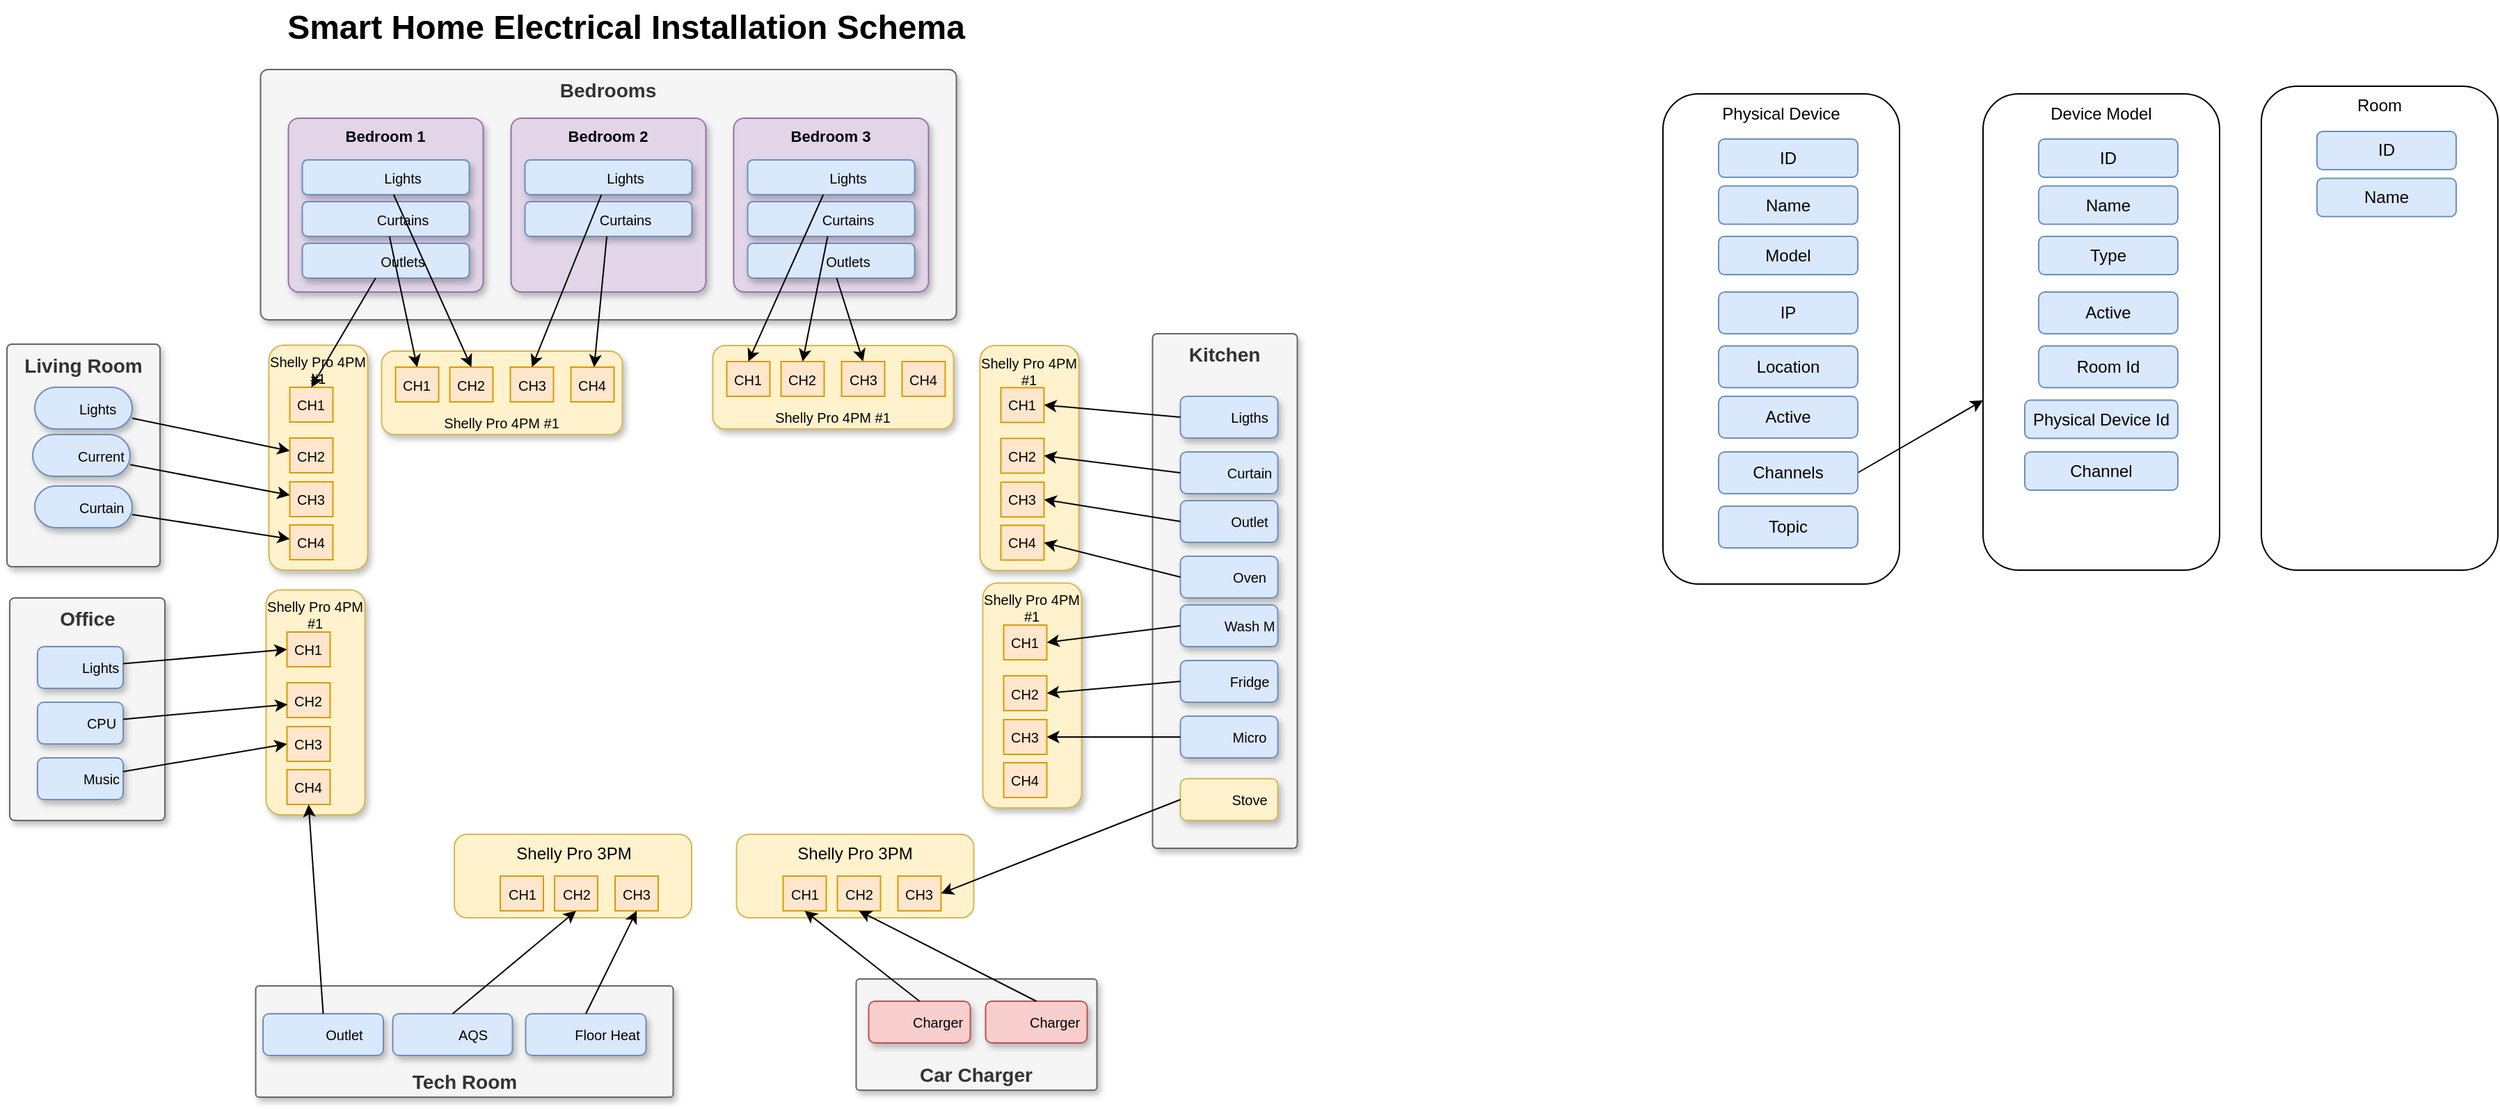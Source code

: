 <mxfile>
    <diagram id="Wm9y0jT2YUXAEHfAmu5r" name="Page-1">
        <mxGraphModel dx="1709" dy="761" grid="1" gridSize="10" guides="1" tooltips="1" connect="1" arrows="1" fold="1" page="1" pageScale="1" pageWidth="827" pageHeight="1169" math="0" shadow="0">
            <root>
                <mxCell id="0"/>
                <mxCell id="1" parent="0"/>
                <mxCell id="title" value="Smart Home Electrical Installation Schema" style="text;html=1;strokeColor=none;fillColor=none;align=center;verticalAlign=middle;whiteSpace=wrap;rounded=0;fontSize=24;fontStyle=1" parent="1" vertex="1">
                    <mxGeometry x="250" y="20" width="670" height="40" as="geometry"/>
                </mxCell>
                <mxCell id="living-room" value="Living Room" style="rounded=1;whiteSpace=wrap;html=1;fillColor=#f5f5f5;strokeColor=#666666;fontColor=#333333;verticalAlign=top;fontStyle=1;fontSize=14;arcSize=3;glass=0;shadow=1;" parent="1" vertex="1">
                    <mxGeometry x="140" y="267.5" width="110" height="160" as="geometry"/>
                </mxCell>
                <mxCell id="living-lights" value="Lights" style="rounded=1;fillColor=#dae8fc;strokeColor=#6c8ebf;fontSize=10;align=left;spacingLeft=30;shadow=1;arcSize=50;html=1;imageAlign=center;" parent="1" vertex="1">
                    <mxGeometry x="160" y="298.5" width="70" height="30" as="geometry"/>
                </mxCell>
                <mxCell id="living-lights-icon" value="" style="shape=image;html=1;verticalAlign=middle;verticalLabelPosition=middle;labelBackgroundColor=#ffffff;imageAspect=0;aspect=fixed;image=https://cdn4.iconfinder.com/data/icons/48-bubbles/48/23.Bulb-128.png;fontSize=10;align=center;" parent="1" vertex="1">
                    <mxGeometry x="471.25" y="126" width="28" height="28" as="geometry"/>
                </mxCell>
                <mxCell id="living-curtains-icon" value="" style="shape=image;html=1;verticalAlign=middle;verticalLabelPosition=middle;labelBackgroundColor=#ffffff;imageAspect=0;aspect=fixed;image=https://cdn3.iconfinder.com/data/icons/hotel-service-3/50/31-128.png;fontSize=10;" parent="1" vertex="1">
                    <mxGeometry x="471.25" y="166" width="28" height="28" as="geometry"/>
                </mxCell>
                <mxCell id="living-entertainment-icon" value="" style="shape=image;html=1;verticalAlign=middle;verticalLabelPosition=middle;labelBackgroundColor=#ffffff;imageAspect=0;aspect=fixed;image=https://cdn2.iconfinder.com/data/icons/whcompare-isometric-web-hosting-servers/50/television-128.png;fontSize=10;" parent="1" vertex="1">
                    <mxGeometry x="471.25" y="206" width="28" height="28" as="geometry"/>
                </mxCell>
                <mxCell id="kitchen" value="Kitchen" style="rounded=1;whiteSpace=wrap;html=1;fillColor=#f5f5f5;strokeColor=#666666;fontColor=#333333;verticalAlign=top;fontStyle=1;fontSize=14;arcSize=3;shadow=1;" parent="1" vertex="1">
                    <mxGeometry x="963.25" y="260" width="104" height="370" as="geometry"/>
                </mxCell>
                <mxCell id="kitchen-lights" value="Ligths" style="rounded=1;whiteSpace=wrap;html=1;fillColor=#dae8fc;strokeColor=#6c8ebf;fontSize=10;align=center;spacingLeft=30;shadow=1;" parent="1" vertex="1">
                    <mxGeometry x="983.25" y="305" width="70" height="30" as="geometry"/>
                </mxCell>
                <mxCell id="kitchen-lights-icon" value="" style="shape=image;html=1;verticalAlign=middle;verticalLabelPosition=middle;labelBackgroundColor=#ffffff;imageAspect=0;aspect=fixed;image=https://cdn4.iconfinder.com/data/icons/48-bubbles/48/23.Bulb-128.png;fontSize=10;align=center;" parent="1" vertex="1">
                    <mxGeometry x="731.25" y="126" width="28" height="28" as="geometry"/>
                </mxCell>
                <mxCell id="kitchen-curtains" value="Curtain" style="rounded=1;whiteSpace=wrap;html=1;fillColor=#dae8fc;strokeColor=#6c8ebf;fontSize=10;align=center;spacingLeft=30;shadow=1;" parent="1" vertex="1">
                    <mxGeometry x="983.25" y="345" width="70" height="30" as="geometry"/>
                </mxCell>
                <mxCell id="kitchen-curtains-icon" value="" style="shape=image;html=1;verticalAlign=middle;verticalLabelPosition=middle;labelBackgroundColor=#ffffff;imageAspect=0;aspect=fixed;image=https://cdn3.iconfinder.com/data/icons/hotel-service-3/50/31-128.png;fontSize=10;" parent="1" vertex="1">
                    <mxGeometry x="731.25" y="166" width="28" height="28" as="geometry"/>
                </mxCell>
                <mxCell id="kitchen-appliances" value="Outlet" style="rounded=1;whiteSpace=wrap;html=1;fillColor=#dae8fc;strokeColor=#6c8ebf;fontSize=10;align=center;spacingLeft=30;shadow=1;" parent="1" vertex="1">
                    <mxGeometry x="983.25" y="380" width="70" height="30" as="geometry"/>
                </mxCell>
                <mxCell id="kitchen-appliances-icon" value="" style="shape=image;html=1;verticalAlign=middle;verticalLabelPosition=middle;labelBackgroundColor=#ffffff;imageAspect=0;aspect=fixed;image=https://cdn3.iconfinder.com/data/icons/kitchen-27/64/refrigerator-appliance-kitchen-fridge-128.png;fontSize=10;" parent="1" vertex="1">
                    <mxGeometry x="731.25" y="206" width="28" height="28" as="geometry"/>
                </mxCell>
                <mxCell id="bedrooms-section" value="Bedrooms" style="rounded=1;whiteSpace=wrap;html=1;fillColor=#f5f5f5;strokeColor=#666666;fontColor=#333333;verticalAlign=top;fontStyle=1;fontSize=14;arcSize=3;shadow=1;" parent="1" vertex="1">
                    <mxGeometry x="322.25" y="70" width="500" height="180" as="geometry"/>
                </mxCell>
                <mxCell id="bedroom1" value="Bedroom 1" style="rounded=1;whiteSpace=wrap;html=1;fillColor=#e1d5e7;strokeColor=#9673a6;fontSize=11;verticalAlign=top;fontStyle=1;arcSize=6;shadow=1;" parent="1" vertex="1">
                    <mxGeometry x="342.25" y="105" width="140" height="125" as="geometry"/>
                </mxCell>
                <mxCell id="bedroom1-lights" value="Lights" style="rounded=1;whiteSpace=wrap;html=1;fillColor=#dae8fc;strokeColor=#6c8ebf;fontSize=10;align=center;spacingLeft=25;shadow=1;" parent="1" vertex="1">
                    <mxGeometry x="352.25" y="135" width="120" height="25" as="geometry"/>
                </mxCell>
                <mxCell id="bedroom1-curtains" value="Curtains" style="rounded=1;whiteSpace=wrap;html=1;fillColor=#dae8fc;strokeColor=#6c8ebf;fontSize=10;align=center;spacingLeft=25;shadow=1;" parent="1" vertex="1">
                    <mxGeometry x="352.25" y="165" width="120" height="25" as="geometry"/>
                </mxCell>
                <mxCell id="office" value="Office" style="rounded=1;whiteSpace=wrap;html=1;fillColor=#f5f5f5;strokeColor=#666666;fontColor=#333333;verticalAlign=top;fontStyle=1;fontSize=14;arcSize=3;shadow=1;" parent="1" vertex="1">
                    <mxGeometry x="142" y="450" width="111.5" height="160" as="geometry"/>
                </mxCell>
                <mxCell id="office-lights" value="Lights" style="rounded=1;whiteSpace=wrap;html=1;fillColor=#dae8fc;strokeColor=#6c8ebf;fontSize=10;align=left;spacingLeft=30;shadow=1;" parent="1" vertex="1">
                    <mxGeometry x="162" y="485" width="61.5" height="30" as="geometry"/>
                </mxCell>
                <mxCell id="office-computer" value="CPU" style="rounded=1;whiteSpace=wrap;html=1;fillColor=#dae8fc;strokeColor=#6c8ebf;fontSize=10;align=center;spacingLeft=30;shadow=1;" parent="1" vertex="1">
                    <mxGeometry x="162" y="525" width="61.5" height="30" as="geometry"/>
                </mxCell>
                <mxCell id="office-music" value="Music" style="rounded=1;whiteSpace=wrap;html=1;fillColor=#dae8fc;strokeColor=#6c8ebf;fontSize=10;align=center;spacingLeft=30;shadow=1;" parent="1" vertex="1">
                    <mxGeometry x="162" y="565" width="61.5" height="30" as="geometry"/>
                </mxCell>
                <mxCell id="techroom" value="Tech Room" style="rounded=1;whiteSpace=wrap;html=1;fillColor=#f5f5f5;strokeColor=#666666;fontColor=#333333;verticalAlign=bottom;fontStyle=1;fontSize=14;arcSize=3;shadow=1;" parent="1" vertex="1">
                    <mxGeometry x="318.75" y="729" width="300" height="80" as="geometry"/>
                </mxCell>
                <mxCell id="tech-heatpump-air" value="AQS" style="rounded=1;whiteSpace=wrap;html=1;fillColor=#dae8fc;strokeColor=#6c8ebf;fontSize=10;align=center;spacingLeft=30;shadow=1;" parent="1" vertex="1">
                    <mxGeometry x="417.25" y="749" width="86" height="30" as="geometry"/>
                </mxCell>
                <mxCell id="tech-heatpump-floor" value="Floor Heat" style="rounded=1;whiteSpace=wrap;html=1;fillColor=#dae8fc;strokeColor=#6c8ebf;fontSize=10;align=center;spacingLeft=30;shadow=1;" parent="1" vertex="1">
                    <mxGeometry x="512.75" y="749" width="86.5" height="30" as="geometry"/>
                </mxCell>
                <mxCell id="184" value="Current" style="rounded=1;fillColor=#dae8fc;strokeColor=#6c8ebf;fontSize=10;align=left;spacingLeft=30;shadow=1;arcSize=50;html=1;imageAlign=center;" vertex="1" parent="1">
                    <mxGeometry x="158.5" y="332.5" width="70" height="30" as="geometry"/>
                </mxCell>
                <mxCell id="185" value="Curtain" style="rounded=1;fillColor=#dae8fc;strokeColor=#6c8ebf;fontSize=10;align=left;spacingLeft=30;shadow=1;arcSize=50;html=1;imageAlign=center;" vertex="1" parent="1">
                    <mxGeometry x="160" y="369.5" width="70" height="30" as="geometry"/>
                </mxCell>
                <mxCell id="191" value="" style="edgeStyle=none;html=1;" edge="1" parent="1" source="188">
                    <mxGeometry relative="1" as="geometry">
                        <mxPoint x="403.5" y="546" as="targetPoint"/>
                    </mxGeometry>
                </mxCell>
                <mxCell id="192" value="Outlets" style="rounded=1;whiteSpace=wrap;html=1;fillColor=#dae8fc;strokeColor=#6c8ebf;fontSize=10;align=center;spacingLeft=25;shadow=1;" vertex="1" parent="1">
                    <mxGeometry x="352.25" y="195" width="120" height="25" as="geometry"/>
                </mxCell>
                <mxCell id="194" value="Bedroom 2" style="rounded=1;whiteSpace=wrap;html=1;fillColor=#e1d5e7;strokeColor=#9673a6;fontSize=11;verticalAlign=top;fontStyle=1;arcSize=6;shadow=1;" vertex="1" parent="1">
                    <mxGeometry x="502.25" y="105" width="140" height="125" as="geometry"/>
                </mxCell>
                <mxCell id="195" value="Lights" style="rounded=1;whiteSpace=wrap;html=1;fillColor=#dae8fc;strokeColor=#6c8ebf;fontSize=10;align=center;spacingLeft=25;shadow=1;" vertex="1" parent="1">
                    <mxGeometry x="512.25" y="135" width="120" height="25" as="geometry"/>
                </mxCell>
                <mxCell id="196" value="Curtains" style="rounded=1;whiteSpace=wrap;html=1;fillColor=#dae8fc;strokeColor=#6c8ebf;fontSize=10;align=center;spacingLeft=25;shadow=1;" vertex="1" parent="1">
                    <mxGeometry x="512.25" y="165" width="120" height="25" as="geometry"/>
                </mxCell>
                <mxCell id="198" value="Bedroom 3" style="rounded=1;whiteSpace=wrap;html=1;fillColor=#e1d5e7;strokeColor=#9673a6;fontSize=11;verticalAlign=top;fontStyle=1;arcSize=6;shadow=1;" vertex="1" parent="1">
                    <mxGeometry x="662.25" y="105" width="140" height="125" as="geometry"/>
                </mxCell>
                <mxCell id="199" value="Lights" style="rounded=1;whiteSpace=wrap;html=1;fillColor=#dae8fc;strokeColor=#6c8ebf;fontSize=10;align=center;spacingLeft=25;shadow=1;" vertex="1" parent="1">
                    <mxGeometry x="672.25" y="135" width="120" height="25" as="geometry"/>
                </mxCell>
                <mxCell id="200" value="Curtains" style="rounded=1;whiteSpace=wrap;html=1;fillColor=#dae8fc;strokeColor=#6c8ebf;fontSize=10;align=center;spacingLeft=25;shadow=1;" vertex="1" parent="1">
                    <mxGeometry x="672.25" y="165" width="120" height="25" as="geometry"/>
                </mxCell>
                <mxCell id="201" value="Outlets" style="rounded=1;whiteSpace=wrap;html=1;fillColor=#dae8fc;strokeColor=#6c8ebf;fontSize=10;align=center;spacingLeft=25;shadow=1;" vertex="1" parent="1">
                    <mxGeometry x="672.25" y="195" width="120" height="25" as="geometry"/>
                </mxCell>
                <mxCell id="202" value="Outlet" style="rounded=1;whiteSpace=wrap;html=1;fillColor=#dae8fc;strokeColor=#6c8ebf;fontSize=10;align=center;spacingLeft=30;shadow=1;" vertex="1" parent="1">
                    <mxGeometry x="324" y="749" width="86.5" height="30" as="geometry"/>
                </mxCell>
                <mxCell id="204" value="Oven" style="rounded=1;whiteSpace=wrap;html=1;fillColor=#dae8fc;strokeColor=#6c8ebf;fontSize=10;align=center;spacingLeft=30;shadow=1;" vertex="1" parent="1">
                    <mxGeometry x="983.25" y="420" width="70" height="30" as="geometry"/>
                </mxCell>
                <mxCell id="205" value="Stove" style="rounded=1;whiteSpace=wrap;html=1;fillColor=#fff2cc;strokeColor=#d6b656;fontSize=10;align=center;spacingLeft=30;shadow=1;" vertex="1" parent="1">
                    <mxGeometry x="983.25" y="580" width="70" height="30" as="geometry"/>
                </mxCell>
                <mxCell id="206" value="Fridge" style="rounded=1;whiteSpace=wrap;html=1;fillColor=#dae8fc;strokeColor=#6c8ebf;fontSize=10;align=center;spacingLeft=30;shadow=1;" vertex="1" parent="1">
                    <mxGeometry x="983.25" y="495" width="70" height="30" as="geometry"/>
                </mxCell>
                <mxCell id="207" value="Micro" style="rounded=1;whiteSpace=wrap;html=1;fillColor=#dae8fc;strokeColor=#6c8ebf;fontSize=10;align=center;spacingLeft=30;shadow=1;" vertex="1" parent="1">
                    <mxGeometry x="983.25" y="535" width="70" height="30" as="geometry"/>
                </mxCell>
                <mxCell id="208" value="Wash M" style="rounded=1;whiteSpace=wrap;html=1;fillColor=#dae8fc;strokeColor=#6c8ebf;fontSize=10;align=center;spacingLeft=30;shadow=1;" vertex="1" parent="1">
                    <mxGeometry x="983.25" y="455" width="70" height="30" as="geometry"/>
                </mxCell>
                <mxCell id="209" value="Car Charger" style="rounded=1;whiteSpace=wrap;html=1;fillColor=#f5f5f5;strokeColor=#666666;fontColor=#333333;verticalAlign=bottom;fontStyle=1;fontSize=14;arcSize=3;shadow=1;" vertex="1" parent="1">
                    <mxGeometry x="750.25" y="724" width="173" height="80" as="geometry"/>
                </mxCell>
                <mxCell id="210" value="Charger" style="rounded=1;whiteSpace=wrap;html=1;fillColor=#f8cecc;strokeColor=#b85450;fontSize=10;align=left;spacingLeft=30;shadow=1;" vertex="1" parent="1">
                    <mxGeometry x="759.25" y="740" width="73" height="30" as="geometry"/>
                </mxCell>
                <mxCell id="213" value="Charger" style="rounded=1;whiteSpace=wrap;html=1;fillColor=#f8cecc;strokeColor=#b85450;fontSize=10;align=left;spacingLeft=30;shadow=1;" vertex="1" parent="1">
                    <mxGeometry x="843.25" y="740" width="73" height="30" as="geometry"/>
                </mxCell>
                <mxCell id="216" value="Shelly Pro 4PM #1" style="rounded=1;whiteSpace=wrap;html=1;fillColor=#fff2cc;strokeColor=#d6b656;fontSize=10;shadow=1;glass=0;verticalAlign=top;" vertex="1" parent="1">
                    <mxGeometry x="328.25" y="268.25" width="71" height="161.75" as="geometry"/>
                </mxCell>
                <mxCell id="217" value="CH1" style="rounded=0;whiteSpace=wrap;html=1;fillColor=#ffe6cc;strokeColor=#d79b00;fontSize=10;" vertex="1" parent="1">
                    <mxGeometry x="343.25" y="298.5" width="31" height="25" as="geometry"/>
                </mxCell>
                <mxCell id="218" value="CH2" style="rounded=0;whiteSpace=wrap;html=1;fillColor=#ffe6cc;strokeColor=#d79b00;fontSize=10;" vertex="1" parent="1">
                    <mxGeometry x="343.25" y="335" width="31" height="25" as="geometry"/>
                </mxCell>
                <mxCell id="219" value="CH3" style="rounded=0;whiteSpace=wrap;html=1;fillColor=#ffe6cc;strokeColor=#d79b00;fontSize=10;" vertex="1" parent="1">
                    <mxGeometry x="343.25" y="366.5" width="31" height="25" as="geometry"/>
                </mxCell>
                <mxCell id="220" value="CH4" style="rounded=0;whiteSpace=wrap;html=1;fillColor=#ffe6cc;strokeColor=#d79b00;fontSize=10;" vertex="1" parent="1">
                    <mxGeometry x="343.25" y="397.5" width="31" height="25" as="geometry"/>
                </mxCell>
                <mxCell id="226" value="Shelly Pro 4PM #1" style="rounded=1;whiteSpace=wrap;html=1;fillColor=#fff2cc;strokeColor=#d6b656;fontSize=10;shadow=1;glass=0;verticalAlign=bottom;" vertex="1" parent="1">
                    <mxGeometry x="647.25" y="268.5" width="173" height="60" as="geometry"/>
                </mxCell>
                <mxCell id="227" value="CH1" style="rounded=0;whiteSpace=wrap;html=1;fillColor=#ffe6cc;strokeColor=#d79b00;fontSize=10;" vertex="1" parent="1">
                    <mxGeometry x="657.25" y="280" width="31" height="25" as="geometry"/>
                </mxCell>
                <mxCell id="228" value="CH2" style="rounded=0;whiteSpace=wrap;html=1;fillColor=#ffe6cc;strokeColor=#d79b00;fontSize=10;" vertex="1" parent="1">
                    <mxGeometry x="696.25" y="280" width="31" height="25" as="geometry"/>
                </mxCell>
                <mxCell id="230" value="CH4" style="rounded=0;whiteSpace=wrap;html=1;fillColor=#ffe6cc;strokeColor=#d79b00;fontSize=10;" vertex="1" parent="1">
                    <mxGeometry x="783.25" y="280" width="31" height="25" as="geometry"/>
                </mxCell>
                <mxCell id="231" value="Shelly Pro 4PM #1" style="rounded=1;whiteSpace=wrap;html=1;fillColor=#fff2cc;strokeColor=#d6b656;fontSize=10;shadow=1;glass=0;verticalAlign=bottom;" vertex="1" parent="1">
                    <mxGeometry x="409.25" y="272.5" width="173" height="60" as="geometry"/>
                </mxCell>
                <mxCell id="232" value="CH1" style="rounded=0;whiteSpace=wrap;html=1;fillColor=#ffe6cc;strokeColor=#d79b00;fontSize=10;" vertex="1" parent="1">
                    <mxGeometry x="419.25" y="284" width="31" height="25" as="geometry"/>
                </mxCell>
                <mxCell id="233" value="CH2" style="rounded=0;whiteSpace=wrap;html=1;fillColor=#ffe6cc;strokeColor=#d79b00;fontSize=10;" vertex="1" parent="1">
                    <mxGeometry x="458.25" y="284" width="31" height="25" as="geometry"/>
                </mxCell>
                <mxCell id="234" value="CH3" style="rounded=0;whiteSpace=wrap;html=1;fillColor=#ffe6cc;strokeColor=#d79b00;fontSize=10;" vertex="1" parent="1">
                    <mxGeometry x="501.75" y="284" width="31" height="25" as="geometry"/>
                </mxCell>
                <mxCell id="235" value="CH4" style="rounded=0;whiteSpace=wrap;html=1;fillColor=#ffe6cc;strokeColor=#d79b00;fontSize=10;" vertex="1" parent="1">
                    <mxGeometry x="545.25" y="284" width="31" height="25" as="geometry"/>
                </mxCell>
                <mxCell id="258" value="Shelly Pro 3PM" style="rounded=1;whiteSpace=wrap;html=1;fillColor=#fff2cc;strokeColor=#d6b656;verticalAlign=top;" vertex="1" parent="1">
                    <mxGeometry x="461.5" y="620" width="170.5" height="60" as="geometry"/>
                </mxCell>
                <mxCell id="259" value="CH1" style="rounded=0;whiteSpace=wrap;html=1;fillColor=#ffe6cc;strokeColor=#d79b00;fontSize=10;" vertex="1" parent="1">
                    <mxGeometry x="494.5" y="650" width="31" height="25" as="geometry"/>
                </mxCell>
                <mxCell id="260" value="CH2" style="rounded=0;whiteSpace=wrap;html=1;fillColor=#ffe6cc;strokeColor=#d79b00;fontSize=10;" vertex="1" parent="1">
                    <mxGeometry x="533.5" y="650" width="31" height="25" as="geometry"/>
                </mxCell>
                <mxCell id="261" value="CH3" style="rounded=0;whiteSpace=wrap;html=1;fillColor=#ffe6cc;strokeColor=#d79b00;fontSize=10;" vertex="1" parent="1">
                    <mxGeometry x="577" y="650" width="31" height="25" as="geometry"/>
                </mxCell>
                <mxCell id="262" value="Shelly Pro 3PM" style="rounded=1;whiteSpace=wrap;html=1;fillColor=#fff2cc;strokeColor=#d6b656;verticalAlign=top;" vertex="1" parent="1">
                    <mxGeometry x="664.25" y="620" width="170.5" height="60" as="geometry"/>
                </mxCell>
                <mxCell id="263" value="CH1" style="rounded=0;whiteSpace=wrap;html=1;fillColor=#ffe6cc;strokeColor=#d79b00;fontSize=10;" vertex="1" parent="1">
                    <mxGeometry x="697.75" y="650" width="31" height="25" as="geometry"/>
                </mxCell>
                <mxCell id="264" value="CH2" style="rounded=0;whiteSpace=wrap;html=1;fillColor=#ffe6cc;strokeColor=#d79b00;fontSize=10;" vertex="1" parent="1">
                    <mxGeometry x="736.75" y="650" width="31" height="25" as="geometry"/>
                </mxCell>
                <mxCell id="265" value="CH3" style="rounded=0;whiteSpace=wrap;html=1;fillColor=#ffe6cc;strokeColor=#d79b00;fontSize=10;" vertex="1" parent="1">
                    <mxGeometry x="780.25" y="650" width="31" height="25" as="geometry"/>
                </mxCell>
                <mxCell id="266" value="Shelly Pro 4PM #1" style="rounded=1;whiteSpace=wrap;html=1;fillColor=#fff2cc;strokeColor=#d6b656;fontSize=10;shadow=1;glass=0;verticalAlign=top;" vertex="1" parent="1">
                    <mxGeometry x="326.25" y="444.25" width="71" height="161.75" as="geometry"/>
                </mxCell>
                <mxCell id="267" value="CH1" style="rounded=0;whiteSpace=wrap;html=1;fillColor=#ffe6cc;strokeColor=#d79b00;fontSize=10;" vertex="1" parent="1">
                    <mxGeometry x="341.25" y="474.5" width="31" height="25" as="geometry"/>
                </mxCell>
                <mxCell id="268" value="CH2" style="rounded=0;whiteSpace=wrap;html=1;fillColor=#ffe6cc;strokeColor=#d79b00;fontSize=10;" vertex="1" parent="1">
                    <mxGeometry x="341.25" y="511" width="31" height="25" as="geometry"/>
                </mxCell>
                <mxCell id="269" value="CH3" style="rounded=0;whiteSpace=wrap;html=1;fillColor=#ffe6cc;strokeColor=#d79b00;fontSize=10;" vertex="1" parent="1">
                    <mxGeometry x="341.25" y="542.5" width="31" height="25" as="geometry"/>
                </mxCell>
                <mxCell id="270" value="CH4" style="rounded=0;whiteSpace=wrap;html=1;fillColor=#ffe6cc;strokeColor=#d79b00;fontSize=10;" vertex="1" parent="1">
                    <mxGeometry x="341.25" y="573.5" width="31" height="25" as="geometry"/>
                </mxCell>
                <mxCell id="271" value="Shelly Pro 4PM #1" style="rounded=1;whiteSpace=wrap;html=1;fillColor=#fff2cc;strokeColor=#d6b656;fontSize=10;shadow=1;glass=0;verticalAlign=top;" vertex="1" parent="1">
                    <mxGeometry x="839.25" y="268.5" width="71" height="161.75" as="geometry"/>
                </mxCell>
                <mxCell id="272" value="CH1" style="rounded=0;whiteSpace=wrap;html=1;fillColor=#ffe6cc;strokeColor=#d79b00;fontSize=10;" vertex="1" parent="1">
                    <mxGeometry x="854.25" y="298.75" width="31" height="25" as="geometry"/>
                </mxCell>
                <mxCell id="273" value="CH2" style="rounded=0;whiteSpace=wrap;html=1;fillColor=#ffe6cc;strokeColor=#d79b00;fontSize=10;" vertex="1" parent="1">
                    <mxGeometry x="854.25" y="335.25" width="31" height="25" as="geometry"/>
                </mxCell>
                <mxCell id="274" value="CH3" style="rounded=0;whiteSpace=wrap;html=1;fillColor=#ffe6cc;strokeColor=#d79b00;fontSize=10;" vertex="1" parent="1">
                    <mxGeometry x="854.25" y="366.75" width="31" height="25" as="geometry"/>
                </mxCell>
                <mxCell id="275" value="CH4" style="rounded=0;whiteSpace=wrap;html=1;fillColor=#ffe6cc;strokeColor=#d79b00;fontSize=10;" vertex="1" parent="1">
                    <mxGeometry x="854.25" y="397.75" width="31" height="25" as="geometry"/>
                </mxCell>
                <mxCell id="276" value="Shelly Pro 4PM #1" style="rounded=1;whiteSpace=wrap;html=1;fillColor=#fff2cc;strokeColor=#d6b656;fontSize=10;shadow=1;glass=0;verticalAlign=top;" vertex="1" parent="1">
                    <mxGeometry x="841.25" y="439.25" width="71" height="161.75" as="geometry"/>
                </mxCell>
                <mxCell id="277" value="CH1" style="rounded=0;whiteSpace=wrap;html=1;fillColor=#ffe6cc;strokeColor=#d79b00;fontSize=10;" vertex="1" parent="1">
                    <mxGeometry x="856.25" y="469.5" width="31" height="25" as="geometry"/>
                </mxCell>
                <mxCell id="278" value="CH2" style="rounded=0;whiteSpace=wrap;html=1;fillColor=#ffe6cc;strokeColor=#d79b00;fontSize=10;" vertex="1" parent="1">
                    <mxGeometry x="856.25" y="506" width="31" height="25" as="geometry"/>
                </mxCell>
                <mxCell id="279" value="CH3" style="rounded=0;whiteSpace=wrap;html=1;fillColor=#ffe6cc;strokeColor=#d79b00;fontSize=10;" vertex="1" parent="1">
                    <mxGeometry x="856.25" y="537.5" width="31" height="25" as="geometry"/>
                </mxCell>
                <mxCell id="280" value="CH4" style="rounded=0;whiteSpace=wrap;html=1;fillColor=#ffe6cc;strokeColor=#d79b00;fontSize=10;" vertex="1" parent="1">
                    <mxGeometry x="856.25" y="568.5" width="31" height="25" as="geometry"/>
                </mxCell>
                <mxCell id="290" value="" style="edgeStyle=none;html=1;entryX=0.5;entryY=1;entryDx=0;entryDy=0;exitX=0.5;exitY=0;exitDx=0;exitDy=0;" edge="1" parent="1" source="213" target="264">
                    <mxGeometry relative="1" as="geometry">
                        <mxPoint x="879.75" y="675" as="targetPoint"/>
                    </mxGeometry>
                </mxCell>
                <mxCell id="293" value="" style="edgeStyle=none;html=1;entryX=0.5;entryY=1;entryDx=0;entryDy=0;exitX=0.5;exitY=0;exitDx=0;exitDy=0;" edge="1" parent="1" source="tech-heatpump-air" target="260">
                    <mxGeometry relative="1" as="geometry">
                        <mxPoint x="549.25" y="675" as="targetPoint"/>
                    </mxGeometry>
                </mxCell>
                <mxCell id="292" value="" style="edgeStyle=none;html=1;entryX=0.5;entryY=1;entryDx=0;entryDy=0;exitX=0.5;exitY=0;exitDx=0;exitDy=0;" edge="1" parent="1" source="tech-heatpump-floor" target="261">
                    <mxGeometry relative="1" as="geometry"/>
                </mxCell>
                <mxCell id="294" value="" style="edgeStyle=none;html=1;entryX=0.5;entryY=1;entryDx=0;entryDy=0;exitX=0.5;exitY=0;exitDx=0;exitDy=0;" edge="1" parent="1" source="202" target="270">
                    <mxGeometry relative="1" as="geometry">
                        <mxPoint x="366.25" y="749" as="sourcePoint"/>
                        <mxPoint x="440.25" y="675" as="targetPoint"/>
                    </mxGeometry>
                </mxCell>
                <mxCell id="300" value="" style="edgeStyle=none;html=1;" edge="1" parent="1" source="living-lights" target="218">
                    <mxGeometry relative="1" as="geometry"/>
                </mxCell>
                <mxCell id="281" value="" style="edgeStyle=none;html=1;exitX=0;exitY=0.5;exitDx=0;exitDy=0;entryX=1;entryY=0.5;entryDx=0;entryDy=0;" edge="1" parent="1" source="kitchen-lights" target="272">
                    <mxGeometry relative="1" as="geometry">
                        <mxPoint x="979.25" y="320" as="sourcePoint"/>
                        <mxPoint x="889.25" y="311" as="targetPoint"/>
                    </mxGeometry>
                </mxCell>
                <mxCell id="282" value="" style="edgeStyle=none;html=1;entryX=1;entryY=0.5;entryDx=0;entryDy=0;exitX=0;exitY=0.5;exitDx=0;exitDy=0;" edge="1" parent="1" source="kitchen-curtains" target="273">
                    <mxGeometry relative="1" as="geometry"/>
                </mxCell>
                <mxCell id="283" value="" style="edgeStyle=none;html=1;entryX=1;entryY=0.5;entryDx=0;entryDy=0;exitX=0;exitY=0.5;exitDx=0;exitDy=0;" edge="1" parent="1" source="kitchen-appliances" target="274">
                    <mxGeometry relative="1" as="geometry"/>
                </mxCell>
                <mxCell id="301" value="" style="edgeStyle=none;html=1;entryX=0.5;entryY=0;entryDx=0;entryDy=0;" edge="1" parent="1" source="bedroom1-lights" target="233">
                    <mxGeometry relative="1" as="geometry"/>
                </mxCell>
                <mxCell id="302" value="" style="edgeStyle=none;html=1;entryX=0.5;entryY=0;entryDx=0;entryDy=0;" edge="1" parent="1" source="bedroom1-curtains" target="232">
                    <mxGeometry relative="1" as="geometry"/>
                </mxCell>
                <mxCell id="297" value="" style="edgeStyle=none;html=1;entryX=0;entryY=0.5;entryDx=0;entryDy=0;" edge="1" parent="1" source="office-lights" target="267">
                    <mxGeometry relative="1" as="geometry"/>
                </mxCell>
                <mxCell id="296" value="" style="edgeStyle=none;html=1;entryX=0.012;entryY=0.624;entryDx=0;entryDy=0;entryPerimeter=0;" edge="1" parent="1" source="office-computer" target="268">
                    <mxGeometry relative="1" as="geometry"/>
                </mxCell>
                <mxCell id="295" value="" style="edgeStyle=none;html=1;entryX=0;entryY=0.5;entryDx=0;entryDy=0;" edge="1" parent="1" source="office-music" target="269">
                    <mxGeometry relative="1" as="geometry"/>
                </mxCell>
                <mxCell id="299" value="" style="edgeStyle=none;html=1;" edge="1" parent="1" source="184" target="219">
                    <mxGeometry relative="1" as="geometry"/>
                </mxCell>
                <mxCell id="298" value="" style="edgeStyle=none;html=1;" edge="1" parent="1" source="185" target="220">
                    <mxGeometry relative="1" as="geometry"/>
                </mxCell>
                <mxCell id="303" value="" style="edgeStyle=none;html=1;entryX=0.5;entryY=0;entryDx=0;entryDy=0;" edge="1" parent="1" source="192" target="217">
                    <mxGeometry relative="1" as="geometry"/>
                </mxCell>
                <mxCell id="304" value="" style="edgeStyle=none;html=1;entryX=0.5;entryY=0;entryDx=0;entryDy=0;" edge="1" parent="1" source="195" target="234">
                    <mxGeometry relative="1" as="geometry"/>
                </mxCell>
                <mxCell id="305" value="" style="edgeStyle=none;html=1;" edge="1" parent="1" source="196" target="235">
                    <mxGeometry relative="1" as="geometry"/>
                </mxCell>
                <mxCell id="307" value="" style="edgeStyle=none;html=1;entryX=0.5;entryY=0;entryDx=0;entryDy=0;" edge="1" parent="1" source="200" target="228">
                    <mxGeometry relative="1" as="geometry"/>
                </mxCell>
                <mxCell id="308" value="" style="edgeStyle=none;html=1;entryX=0.5;entryY=0;entryDx=0;entryDy=0;" edge="1" parent="1" source="201" target="229">
                    <mxGeometry relative="1" as="geometry"/>
                </mxCell>
                <mxCell id="284" value="" style="edgeStyle=none;html=1;exitX=0;exitY=0.5;exitDx=0;exitDy=0;entryX=1;entryY=0.5;entryDx=0;entryDy=0;" edge="1" parent="1" source="204" target="275">
                    <mxGeometry relative="1" as="geometry"/>
                </mxCell>
                <mxCell id="286" value="" style="edgeStyle=none;html=1;exitX=0;exitY=0.5;exitDx=0;exitDy=0;entryX=1;entryY=0.5;entryDx=0;entryDy=0;" edge="1" parent="1" source="206" target="278">
                    <mxGeometry relative="1" as="geometry"/>
                </mxCell>
                <mxCell id="287" value="" style="edgeStyle=none;html=1;exitX=0;exitY=0.5;exitDx=0;exitDy=0;entryX=1;entryY=0.5;entryDx=0;entryDy=0;" edge="1" parent="1" source="207" target="279">
                    <mxGeometry relative="1" as="geometry">
                        <mxPoint x="889.25" y="580" as="targetPoint"/>
                    </mxGeometry>
                </mxCell>
                <mxCell id="285" value="" style="edgeStyle=none;html=1;entryX=1;entryY=0.5;entryDx=0;entryDy=0;exitX=0;exitY=0.5;exitDx=0;exitDy=0;" edge="1" parent="1" source="208" target="277">
                    <mxGeometry relative="1" as="geometry"/>
                </mxCell>
                <mxCell id="291" value="" style="edgeStyle=none;html=1;entryX=0.5;entryY=1;entryDx=0;entryDy=0;exitX=0.5;exitY=0;exitDx=0;exitDy=0;" edge="1" parent="1" source="210" target="263">
                    <mxGeometry relative="1" as="geometry"/>
                </mxCell>
                <mxCell id="229" value="CH3" style="rounded=0;whiteSpace=wrap;html=1;fillColor=#ffe6cc;strokeColor=#d79b00;fontSize=10;" vertex="1" parent="1">
                    <mxGeometry x="739.75" y="280" width="31" height="25" as="geometry"/>
                </mxCell>
                <mxCell id="288" value="" style="edgeStyle=none;html=1;entryX=1;entryY=0.5;entryDx=0;entryDy=0;exitX=0;exitY=0.5;exitDx=0;exitDy=0;" edge="1" parent="1" source="205" target="265">
                    <mxGeometry relative="1" as="geometry"/>
                </mxCell>
                <mxCell id="306" value="" style="edgeStyle=none;html=1;entryX=0.5;entryY=0;entryDx=0;entryDy=0;" edge="1" parent="1" source="199" target="227">
                    <mxGeometry relative="1" as="geometry"/>
                </mxCell>
                <mxCell id="309" value="Physical Device" style="rounded=1;whiteSpace=wrap;html=1;verticalAlign=top;" vertex="1" parent="1">
                    <mxGeometry x="1330" y="87.5" width="170" height="352.5" as="geometry"/>
                </mxCell>
                <mxCell id="315" value="Model" style="rounded=1;whiteSpace=wrap;html=1;fillColor=#dae8fc;strokeColor=#6c8ebf;" vertex="1" parent="1">
                    <mxGeometry x="1370" y="190" width="100" height="27.5" as="geometry"/>
                </mxCell>
                <mxCell id="316" value="IP" style="rounded=1;whiteSpace=wrap;html=1;fillColor=#dae8fc;strokeColor=#6c8ebf;" vertex="1" parent="1">
                    <mxGeometry x="1370" y="230" width="100" height="30" as="geometry"/>
                </mxCell>
                <mxCell id="318" value="ID" style="rounded=1;whiteSpace=wrap;html=1;fillColor=#dae8fc;strokeColor=#6c8ebf;" vertex="1" parent="1">
                    <mxGeometry x="1370" y="120" width="100" height="27.5" as="geometry"/>
                </mxCell>
                <mxCell id="319" value="Name" style="rounded=1;whiteSpace=wrap;html=1;fillColor=#dae8fc;strokeColor=#6c8ebf;" vertex="1" parent="1">
                    <mxGeometry x="1370" y="153.75" width="100" height="27.5" as="geometry"/>
                </mxCell>
                <mxCell id="320" value="Location" style="rounded=1;whiteSpace=wrap;html=1;fillColor=#dae8fc;strokeColor=#6c8ebf;" vertex="1" parent="1">
                    <mxGeometry x="1370" y="268.75" width="100" height="30" as="geometry"/>
                </mxCell>
                <mxCell id="321" value="Active" style="rounded=1;whiteSpace=wrap;html=1;fillColor=#dae8fc;strokeColor=#6c8ebf;" vertex="1" parent="1">
                    <mxGeometry x="1370" y="305" width="100" height="30" as="geometry"/>
                </mxCell>
                <mxCell id="342" value="" style="edgeStyle=none;html=1;exitX=1;exitY=0.5;exitDx=0;exitDy=0;" edge="1" parent="1" source="322" target="323">
                    <mxGeometry relative="1" as="geometry"/>
                </mxCell>
                <mxCell id="322" value="Channels" style="rounded=1;whiteSpace=wrap;html=1;fillColor=#dae8fc;strokeColor=#6c8ebf;" vertex="1" parent="1">
                    <mxGeometry x="1370" y="345" width="100" height="30" as="geometry"/>
                </mxCell>
                <mxCell id="323" value="Device Model" style="rounded=1;whiteSpace=wrap;html=1;verticalAlign=top;" vertex="1" parent="1">
                    <mxGeometry x="1560" y="87.5" width="170" height="342.5" as="geometry"/>
                </mxCell>
                <mxCell id="324" value="Type" style="rounded=1;whiteSpace=wrap;html=1;fillColor=#dae8fc;strokeColor=#6c8ebf;" vertex="1" parent="1">
                    <mxGeometry x="1600" y="190" width="100" height="27.5" as="geometry"/>
                </mxCell>
                <mxCell id="325" value="Active" style="rounded=1;whiteSpace=wrap;html=1;fillColor=#dae8fc;strokeColor=#6c8ebf;" vertex="1" parent="1">
                    <mxGeometry x="1600" y="230" width="100" height="30" as="geometry"/>
                </mxCell>
                <mxCell id="326" value="ID" style="rounded=1;whiteSpace=wrap;html=1;fillColor=#dae8fc;strokeColor=#6c8ebf;" vertex="1" parent="1">
                    <mxGeometry x="1600" y="120" width="100" height="27.5" as="geometry"/>
                </mxCell>
                <mxCell id="327" value="Name" style="rounded=1;whiteSpace=wrap;html=1;fillColor=#dae8fc;strokeColor=#6c8ebf;" vertex="1" parent="1">
                    <mxGeometry x="1600" y="153.75" width="100" height="27.5" as="geometry"/>
                </mxCell>
                <mxCell id="328" value="Room Id" style="rounded=1;whiteSpace=wrap;html=1;fillColor=#dae8fc;strokeColor=#6c8ebf;" vertex="1" parent="1">
                    <mxGeometry x="1600" y="268.75" width="100" height="30" as="geometry"/>
                </mxCell>
                <mxCell id="331" value="Room" style="rounded=1;whiteSpace=wrap;html=1;verticalAlign=top;" vertex="1" parent="1">
                    <mxGeometry x="1760" y="82" width="170" height="348" as="geometry"/>
                </mxCell>
                <mxCell id="334" value="ID" style="rounded=1;whiteSpace=wrap;html=1;fillColor=#dae8fc;strokeColor=#6c8ebf;" vertex="1" parent="1">
                    <mxGeometry x="1800" y="114.5" width="100" height="27.5" as="geometry"/>
                </mxCell>
                <mxCell id="335" value="Name" style="rounded=1;whiteSpace=wrap;html=1;fillColor=#dae8fc;strokeColor=#6c8ebf;" vertex="1" parent="1">
                    <mxGeometry x="1800" y="148.25" width="100" height="27.5" as="geometry"/>
                </mxCell>
                <mxCell id="339" value="Physical Device Id" style="rounded=1;whiteSpace=wrap;html=1;fillColor=#dae8fc;strokeColor=#6c8ebf;" vertex="1" parent="1">
                    <mxGeometry x="1590" y="307.75" width="110" height="27.5" as="geometry"/>
                </mxCell>
                <mxCell id="340" value="Channel" style="rounded=1;whiteSpace=wrap;html=1;fillColor=#dae8fc;strokeColor=#6c8ebf;" vertex="1" parent="1">
                    <mxGeometry x="1590" y="345" width="110" height="27.5" as="geometry"/>
                </mxCell>
                <mxCell id="341" value="Topic" style="rounded=1;whiteSpace=wrap;html=1;fillColor=#dae8fc;strokeColor=#6c8ebf;" vertex="1" parent="1">
                    <mxGeometry x="1370" y="384" width="100" height="30" as="geometry"/>
                </mxCell>
            </root>
        </mxGraphModel>
    </diagram>
</mxfile>